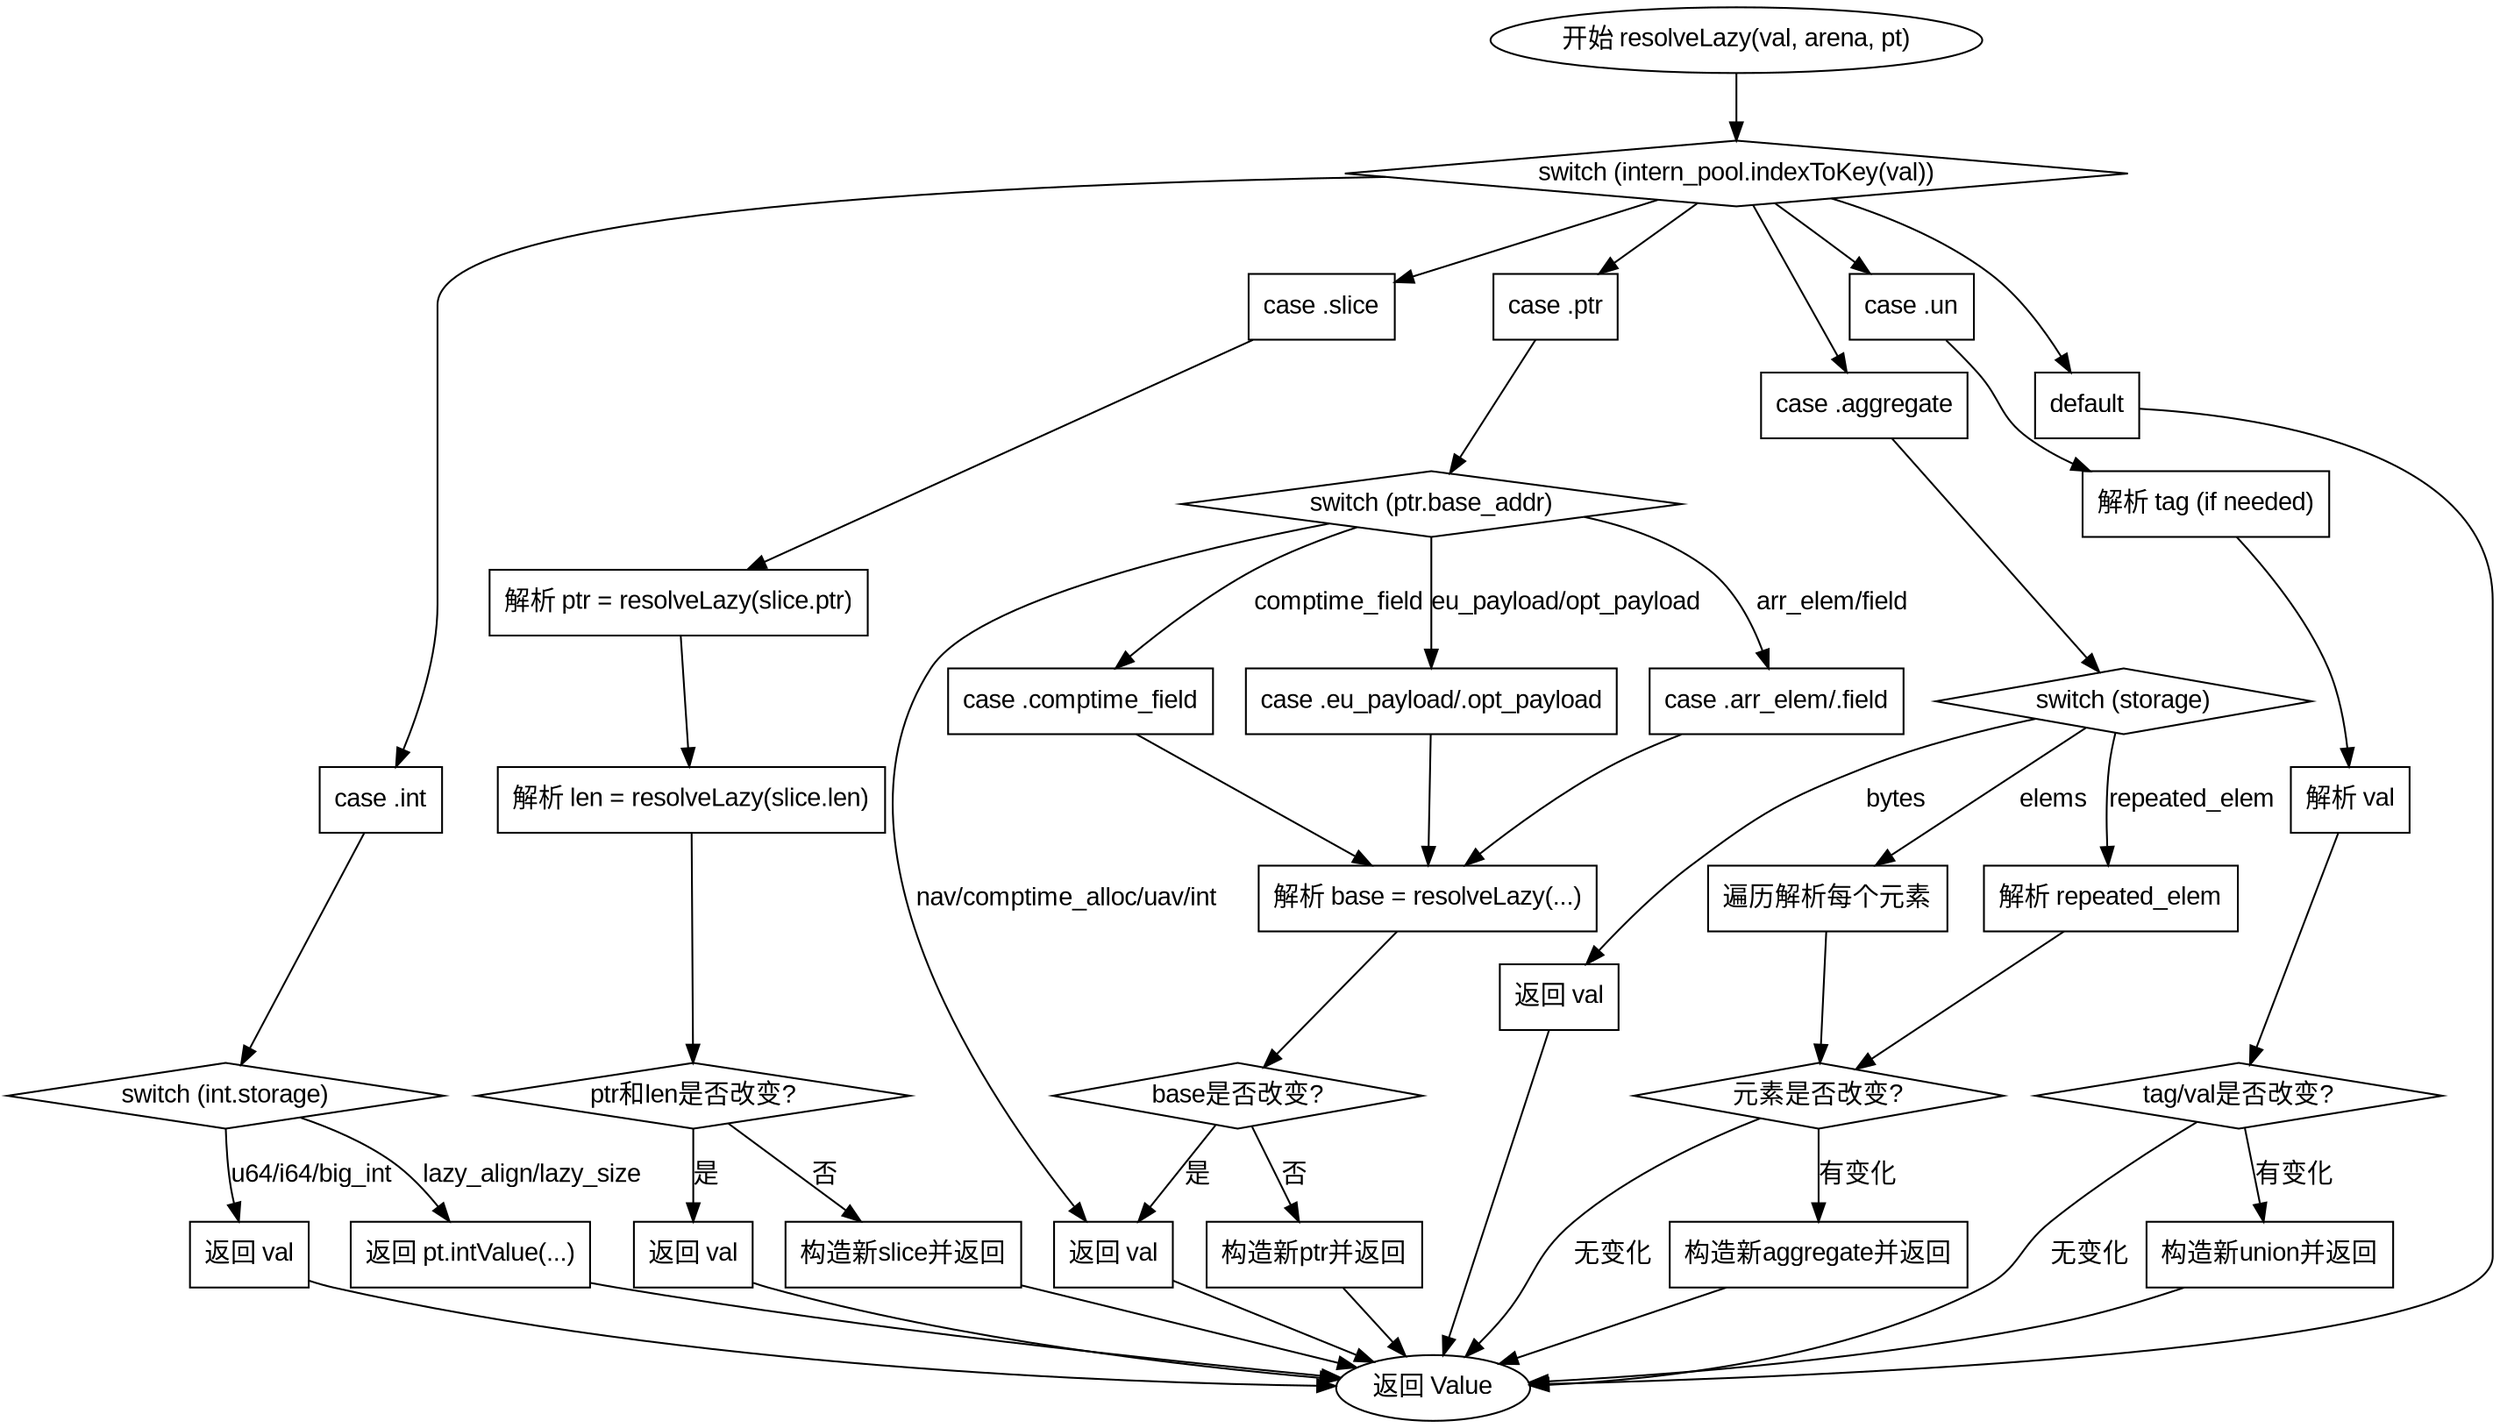 
digraph resolveLazy {
    graph [fontname="Arial", rankdir=TB];
    node [fontname="Arial", shape=rectangle];
    edge [fontname="Arial"];

    start [label="开始 resolveLazy(val, arena, pt)", shape=ellipse];
    end [label="返回 Value", shape=ellipse];
    switch_key [label="switch (intern_pool.indexToKey(val))", shape=diamond];

    start -> switch_key;

    // Int分支
    int_case [label="case .int"];
    int_storage_switch [label="switch (int.storage)", shape=diamond];
    int_return [label="返回 val"];
    int_lazy [label="返回 pt.intValue(...)"];
    int_case -> int_storage_switch;
    int_storage_switch -> int_return [label="u64/i64/big_int"];
    int_storage_switch -> int_lazy [label="lazy_align/lazy_size"];
    int_lazy -> end;

    // Slice分支
    slice_case [label="case .slice"];
    resolve_ptr [label="解析 ptr = resolveLazy(slice.ptr)"];
    resolve_len [label="解析 len = resolveLazy(slice.len)"];
    check_slice [label="ptr和len是否改变?", shape=diamond];
    slice_unchanged [label="返回 val"];
    create_new_slice [label="构造新slice并返回"];
    slice_case -> resolve_ptr;
    resolve_ptr -> resolve_len;
    resolve_len -> check_slice;
    check_slice -> slice_unchanged [label="是"];
    check_slice -> create_new_slice [label="否"];
    create_new_slice -> end;

    // Ptr分支
    ptr_case [label="case .ptr"];
    ptr_base_switch [label="switch (ptr.base_addr)", shape=diamond];
    ptr_return [label="返回 val"];
    ptr_comptime_field [label="case .comptime_field"];
    ptr_eu_opt_payload [label="case .eu_payload/.opt_payload"];
    ptr_arr_field [label="case .arr_elem/.field"];
    resolve_base [label="解析 base = resolveLazy(...)"];
    check_base [label="base是否改变?", shape=diamond];
    create_new_ptr [label="构造新ptr并返回"];
    
    ptr_case -> ptr_base_switch;
    ptr_base_switch -> ptr_return [label="nav/comptime_alloc/uav/int"];
    ptr_base_switch -> ptr_comptime_field [label="comptime_field"];
    ptr_base_switch -> ptr_eu_opt_payload [label="eu_payload/opt_payload"];
    ptr_base_switch -> ptr_arr_field [label="arr_elem/field"];
    
    ptr_comptime_field -> resolve_base;
    ptr_eu_opt_payload -> resolve_base;
    ptr_arr_field -> resolve_base;
    
    resolve_base -> check_base;
    check_base -> ptr_return [label="是"];
    check_base -> create_new_ptr [label="否"];
    create_new_ptr -> end;

    // Aggregate分支
    aggregate_case [label="case .aggregate"];
    agg_storage_switch [label="switch (storage)", shape=diamond];
    agg_bytes [label="返回 val"];
    agg_elems [label="遍历解析每个元素"];
    agg_repeated [label="解析 repeated_elem"];
    check_elems [label="元素是否改变?", shape=diamond];
    create_new_agg [label="构造新aggregate并返回"];
    
    aggregate_case -> agg_storage_switch;
    agg_storage_switch -> agg_bytes [label="bytes"];
    agg_storage_switch -> agg_elems [label="elems"];
    agg_storage_switch -> agg_repeated [label="repeated_elem"];
    
    agg_elems -> check_elems;
    check_elems -> end [label="无变化"];
    check_elems -> create_new_agg [label="有变化"];
    
    agg_repeated -> check_elems;

    // Union分支
    un_case [label="case .un"];
    resolve_tag [label="解析 tag (if needed)"];
    resolve_val [label="解析 val"];
    check_un [label="tag/val是否改变?", shape=diamond];
    create_new_un [label="构造新union并返回"];
    
    un_case -> resolve_tag;
    resolve_tag -> resolve_val;
    resolve_val -> check_un;
    check_un -> end [label="无变化"];
    check_un -> create_new_un [label="有变化"];

    // 默认分支
    default_case [label="default"];
    default_case -> end;

    // 连接所有分支到switch
    switch_key -> int_case;
    switch_key -> slice_case;
    switch_key -> ptr_case;
    switch_key -> aggregate_case;
    switch_key -> un_case;
    switch_key -> default_case;

    // 公共返回路径
    int_return -> end;
    slice_unchanged -> end;
    ptr_return -> end;
    agg_bytes -> end;
    create_new_agg -> end;
    create_new_un -> end;
}
